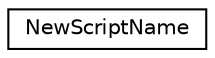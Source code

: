 digraph G
{
  edge [fontname="Helvetica",fontsize="10",labelfontname="Helvetica",labelfontsize="10"];
  node [fontname="Helvetica",fontsize="10",shape=record];
  rankdir="LR";
  Node1 [label="NewScriptName",height=0.2,width=0.4,color="black", fillcolor="white", style="filled",URL="$struct_new_script_name.html"];
}
